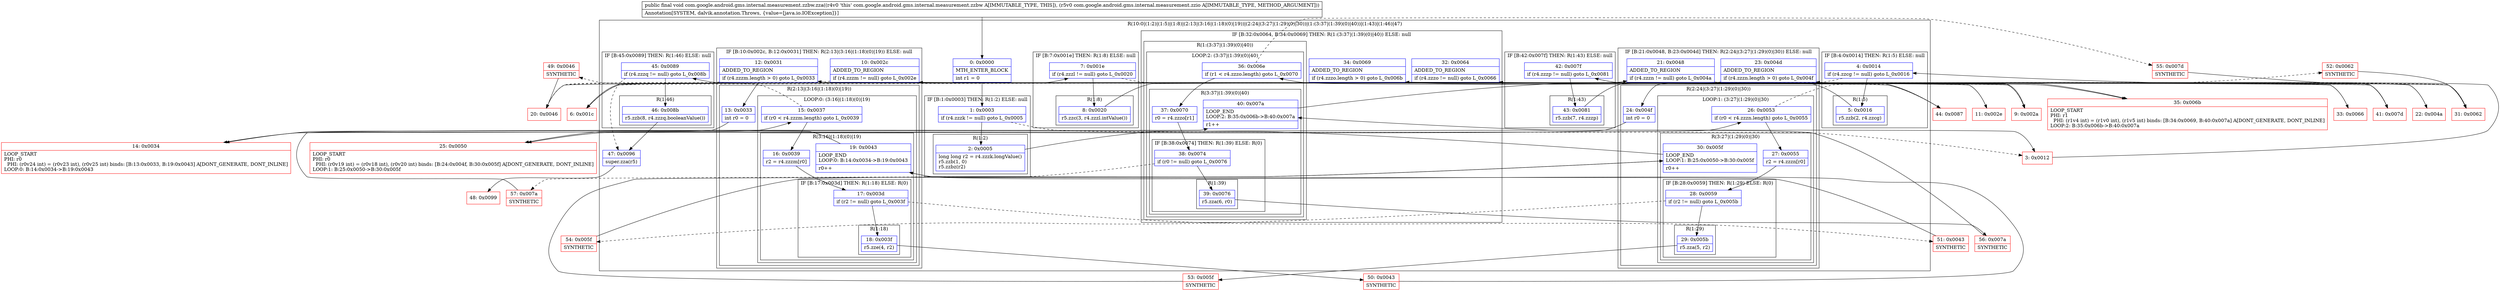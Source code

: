 digraph "CFG forcom.google.android.gms.internal.measurement.zzbw.zza(Lcom\/google\/android\/gms\/internal\/measurement\/zzio;)V" {
subgraph cluster_Region_1677891313 {
label = "R(10:0|(1:2)|(1:5)|(1:8)|(2:13|(3:16|(1:18)(0)|19))|(2:24|(3:27|(1:29)(0)|30))|(1:(3:37|(1:39)(0)|40))|(1:43)|(1:46)|47)";
node [shape=record,color=blue];
Node_0 [shape=record,label="{0\:\ 0x0000|MTH_ENTER_BLOCK\l|int r1 = 0\l}"];
subgraph cluster_IfRegion_741301360 {
label = "IF [B:1:0x0003] THEN: R(1:2) ELSE: null";
node [shape=record,color=blue];
Node_1 [shape=record,label="{1\:\ 0x0003|if (r4.zzzk != null) goto L_0x0005\l}"];
subgraph cluster_Region_485216195 {
label = "R(1:2)";
node [shape=record,color=blue];
Node_2 [shape=record,label="{2\:\ 0x0005|long long r2 = r4.zzzk.longValue()\lr5.zzb(1, 0)\lr5.zzbz(r2)\l}"];
}
}
subgraph cluster_IfRegion_466903632 {
label = "IF [B:4:0x0014] THEN: R(1:5) ELSE: null";
node [shape=record,color=blue];
Node_4 [shape=record,label="{4\:\ 0x0014|if (r4.zzcg != null) goto L_0x0016\l}"];
subgraph cluster_Region_105331920 {
label = "R(1:5)";
node [shape=record,color=blue];
Node_5 [shape=record,label="{5\:\ 0x0016|r5.zzb(2, r4.zzcg)\l}"];
}
}
subgraph cluster_IfRegion_1548624372 {
label = "IF [B:7:0x001e] THEN: R(1:8) ELSE: null";
node [shape=record,color=blue];
Node_7 [shape=record,label="{7\:\ 0x001e|if (r4.zzzl != null) goto L_0x0020\l}"];
subgraph cluster_Region_181680849 {
label = "R(1:8)";
node [shape=record,color=blue];
Node_8 [shape=record,label="{8\:\ 0x0020|r5.zzc(3, r4.zzzl.intValue())\l}"];
}
}
subgraph cluster_IfRegion_850009913 {
label = "IF [B:10:0x002c, B:12:0x0031] THEN: R(2:13|(3:16|(1:18)(0)|19)) ELSE: null";
node [shape=record,color=blue];
Node_10 [shape=record,label="{10\:\ 0x002c|ADDED_TO_REGION\l|if (r4.zzzm != null) goto L_0x002e\l}"];
Node_12 [shape=record,label="{12\:\ 0x0031|ADDED_TO_REGION\l|if (r4.zzzm.length \> 0) goto L_0x0033\l}"];
subgraph cluster_Region_494273927 {
label = "R(2:13|(3:16|(1:18)(0)|19))";
node [shape=record,color=blue];
Node_13 [shape=record,label="{13\:\ 0x0033|int r0 = 0\l}"];
subgraph cluster_LoopRegion_229905408 {
label = "LOOP:0: (3:16|(1:18)(0)|19)";
node [shape=record,color=blue];
Node_15 [shape=record,label="{15\:\ 0x0037|if (r0 \< r4.zzzm.length) goto L_0x0039\l}"];
subgraph cluster_Region_381164610 {
label = "R(3:16|(1:18)(0)|19)";
node [shape=record,color=blue];
Node_16 [shape=record,label="{16\:\ 0x0039|r2 = r4.zzzm[r0]\l}"];
subgraph cluster_IfRegion_551081411 {
label = "IF [B:17:0x003d] THEN: R(1:18) ELSE: R(0)";
node [shape=record,color=blue];
Node_17 [shape=record,label="{17\:\ 0x003d|if (r2 != null) goto L_0x003f\l}"];
subgraph cluster_Region_191979963 {
label = "R(1:18)";
node [shape=record,color=blue];
Node_18 [shape=record,label="{18\:\ 0x003f|r5.zze(4, r2)\l}"];
}
subgraph cluster_Region_1774253115 {
label = "R(0)";
node [shape=record,color=blue];
}
}
Node_19 [shape=record,label="{19\:\ 0x0043|LOOP_END\lLOOP:0: B:14:0x0034\-\>B:19:0x0043\l|r0++\l}"];
}
}
}
}
subgraph cluster_IfRegion_1148844311 {
label = "IF [B:21:0x0048, B:23:0x004d] THEN: R(2:24|(3:27|(1:29)(0)|30)) ELSE: null";
node [shape=record,color=blue];
Node_21 [shape=record,label="{21\:\ 0x0048|ADDED_TO_REGION\l|if (r4.zzzn != null) goto L_0x004a\l}"];
Node_23 [shape=record,label="{23\:\ 0x004d|ADDED_TO_REGION\l|if (r4.zzzn.length \> 0) goto L_0x004f\l}"];
subgraph cluster_Region_1427896414 {
label = "R(2:24|(3:27|(1:29)(0)|30))";
node [shape=record,color=blue];
Node_24 [shape=record,label="{24\:\ 0x004f|int r0 = 0\l}"];
subgraph cluster_LoopRegion_585718422 {
label = "LOOP:1: (3:27|(1:29)(0)|30)";
node [shape=record,color=blue];
Node_26 [shape=record,label="{26\:\ 0x0053|if (r0 \< r4.zzzn.length) goto L_0x0055\l}"];
subgraph cluster_Region_1832100814 {
label = "R(3:27|(1:29)(0)|30)";
node [shape=record,color=blue];
Node_27 [shape=record,label="{27\:\ 0x0055|r2 = r4.zzzn[r0]\l}"];
subgraph cluster_IfRegion_580230089 {
label = "IF [B:28:0x0059] THEN: R(1:29) ELSE: R(0)";
node [shape=record,color=blue];
Node_28 [shape=record,label="{28\:\ 0x0059|if (r2 != null) goto L_0x005b\l}"];
subgraph cluster_Region_1285214860 {
label = "R(1:29)";
node [shape=record,color=blue];
Node_29 [shape=record,label="{29\:\ 0x005b|r5.zza(5, r2)\l}"];
}
subgraph cluster_Region_1193290569 {
label = "R(0)";
node [shape=record,color=blue];
}
}
Node_30 [shape=record,label="{30\:\ 0x005f|LOOP_END\lLOOP:1: B:25:0x0050\-\>B:30:0x005f\l|r0++\l}"];
}
}
}
}
subgraph cluster_IfRegion_796259537 {
label = "IF [B:32:0x0064, B:34:0x0069] THEN: R(1:(3:37|(1:39)(0)|40)) ELSE: null";
node [shape=record,color=blue];
Node_32 [shape=record,label="{32\:\ 0x0064|ADDED_TO_REGION\l|if (r4.zzzo != null) goto L_0x0066\l}"];
Node_34 [shape=record,label="{34\:\ 0x0069|ADDED_TO_REGION\l|if (r4.zzzo.length \> 0) goto L_0x006b\l}"];
subgraph cluster_Region_565209381 {
label = "R(1:(3:37|(1:39)(0)|40))";
node [shape=record,color=blue];
subgraph cluster_LoopRegion_992264493 {
label = "LOOP:2: (3:37|(1:39)(0)|40)";
node [shape=record,color=blue];
Node_36 [shape=record,label="{36\:\ 0x006e|if (r1 \< r4.zzzo.length) goto L_0x0070\l}"];
subgraph cluster_Region_1748791076 {
label = "R(3:37|(1:39)(0)|40)";
node [shape=record,color=blue];
Node_37 [shape=record,label="{37\:\ 0x0070|r0 = r4.zzzo[r1]\l}"];
subgraph cluster_IfRegion_2098782051 {
label = "IF [B:38:0x0074] THEN: R(1:39) ELSE: R(0)";
node [shape=record,color=blue];
Node_38 [shape=record,label="{38\:\ 0x0074|if (r0 != null) goto L_0x0076\l}"];
subgraph cluster_Region_2102099821 {
label = "R(1:39)";
node [shape=record,color=blue];
Node_39 [shape=record,label="{39\:\ 0x0076|r5.zza(6, r0)\l}"];
}
subgraph cluster_Region_1603328160 {
label = "R(0)";
node [shape=record,color=blue];
}
}
Node_40 [shape=record,label="{40\:\ 0x007a|LOOP_END\lLOOP:2: B:35:0x006b\-\>B:40:0x007a\l|r1++\l}"];
}
}
}
}
subgraph cluster_IfRegion_1117800406 {
label = "IF [B:42:0x007f] THEN: R(1:43) ELSE: null";
node [shape=record,color=blue];
Node_42 [shape=record,label="{42\:\ 0x007f|if (r4.zzzp != null) goto L_0x0081\l}"];
subgraph cluster_Region_2046327590 {
label = "R(1:43)";
node [shape=record,color=blue];
Node_43 [shape=record,label="{43\:\ 0x0081|r5.zzb(7, r4.zzzp)\l}"];
}
}
subgraph cluster_IfRegion_1609487203 {
label = "IF [B:45:0x0089] THEN: R(1:46) ELSE: null";
node [shape=record,color=blue];
Node_45 [shape=record,label="{45\:\ 0x0089|if (r4.zzzq != null) goto L_0x008b\l}"];
subgraph cluster_Region_115492326 {
label = "R(1:46)";
node [shape=record,color=blue];
Node_46 [shape=record,label="{46\:\ 0x008b|r5.zzb(8, r4.zzzq.booleanValue())\l}"];
}
}
Node_47 [shape=record,label="{47\:\ 0x0096|super.zza(r5)\l}"];
}
Node_3 [shape=record,color=red,label="{3\:\ 0x0012}"];
Node_6 [shape=record,color=red,label="{6\:\ 0x001c}"];
Node_9 [shape=record,color=red,label="{9\:\ 0x002a}"];
Node_11 [shape=record,color=red,label="{11\:\ 0x002e}"];
Node_14 [shape=record,color=red,label="{14\:\ 0x0034|LOOP_START\lPHI: r0 \l  PHI: (r0v24 int) = (r0v23 int), (r0v25 int) binds: [B:13:0x0033, B:19:0x0043] A[DONT_GENERATE, DONT_INLINE]\lLOOP:0: B:14:0x0034\-\>B:19:0x0043\l}"];
Node_20 [shape=record,color=red,label="{20\:\ 0x0046}"];
Node_22 [shape=record,color=red,label="{22\:\ 0x004a}"];
Node_25 [shape=record,color=red,label="{25\:\ 0x0050|LOOP_START\lPHI: r0 \l  PHI: (r0v19 int) = (r0v18 int), (r0v20 int) binds: [B:24:0x004f, B:30:0x005f] A[DONT_GENERATE, DONT_INLINE]\lLOOP:1: B:25:0x0050\-\>B:30:0x005f\l}"];
Node_31 [shape=record,color=red,label="{31\:\ 0x0062}"];
Node_33 [shape=record,color=red,label="{33\:\ 0x0066}"];
Node_35 [shape=record,color=red,label="{35\:\ 0x006b|LOOP_START\lPHI: r1 \l  PHI: (r1v4 int) = (r1v0 int), (r1v5 int) binds: [B:34:0x0069, B:40:0x007a] A[DONT_GENERATE, DONT_INLINE]\lLOOP:2: B:35:0x006b\-\>B:40:0x007a\l}"];
Node_41 [shape=record,color=red,label="{41\:\ 0x007d}"];
Node_44 [shape=record,color=red,label="{44\:\ 0x0087}"];
Node_48 [shape=record,color=red,label="{48\:\ 0x0099}"];
Node_49 [shape=record,color=red,label="{49\:\ 0x0046|SYNTHETIC\l}"];
Node_50 [shape=record,color=red,label="{50\:\ 0x0043|SYNTHETIC\l}"];
Node_51 [shape=record,color=red,label="{51\:\ 0x0043|SYNTHETIC\l}"];
Node_52 [shape=record,color=red,label="{52\:\ 0x0062|SYNTHETIC\l}"];
Node_53 [shape=record,color=red,label="{53\:\ 0x005f|SYNTHETIC\l}"];
Node_54 [shape=record,color=red,label="{54\:\ 0x005f|SYNTHETIC\l}"];
Node_55 [shape=record,color=red,label="{55\:\ 0x007d|SYNTHETIC\l}"];
Node_56 [shape=record,color=red,label="{56\:\ 0x007a|SYNTHETIC\l}"];
Node_57 [shape=record,color=red,label="{57\:\ 0x007a|SYNTHETIC\l}"];
MethodNode[shape=record,label="{public final void com.google.android.gms.internal.measurement.zzbw.zza((r4v0 'this' com.google.android.gms.internal.measurement.zzbw A[IMMUTABLE_TYPE, THIS]), (r5v0 com.google.android.gms.internal.measurement.zzio A[IMMUTABLE_TYPE, METHOD_ARGUMENT]))  | Annotation[SYSTEM, dalvik.annotation.Throws, \{value=[java.io.IOException]\}]\l}"];
MethodNode -> Node_0;
Node_0 -> Node_1;
Node_1 -> Node_2;
Node_1 -> Node_3[style=dashed];
Node_2 -> Node_3;
Node_4 -> Node_5;
Node_4 -> Node_6[style=dashed];
Node_5 -> Node_6;
Node_7 -> Node_8;
Node_7 -> Node_9[style=dashed];
Node_8 -> Node_9;
Node_10 -> Node_11;
Node_10 -> Node_20[style=dashed];
Node_12 -> Node_13;
Node_12 -> Node_20[style=dashed];
Node_13 -> Node_14;
Node_15 -> Node_16;
Node_15 -> Node_49[style=dashed];
Node_16 -> Node_17;
Node_17 -> Node_18;
Node_17 -> Node_51[style=dashed];
Node_18 -> Node_50;
Node_19 -> Node_14;
Node_21 -> Node_22;
Node_21 -> Node_31[style=dashed];
Node_23 -> Node_24;
Node_23 -> Node_31[style=dashed];
Node_24 -> Node_25;
Node_26 -> Node_27;
Node_26 -> Node_52[style=dashed];
Node_27 -> Node_28;
Node_28 -> Node_29;
Node_28 -> Node_54[style=dashed];
Node_29 -> Node_53;
Node_30 -> Node_25;
Node_32 -> Node_33;
Node_32 -> Node_41[style=dashed];
Node_34 -> Node_35;
Node_34 -> Node_41[style=dashed];
Node_36 -> Node_37;
Node_36 -> Node_55[style=dashed];
Node_37 -> Node_38;
Node_38 -> Node_39;
Node_38 -> Node_57[style=dashed];
Node_39 -> Node_56;
Node_40 -> Node_35;
Node_42 -> Node_43;
Node_42 -> Node_44[style=dashed];
Node_43 -> Node_44;
Node_45 -> Node_46;
Node_45 -> Node_47[style=dashed];
Node_46 -> Node_47;
Node_47 -> Node_48;
Node_3 -> Node_4;
Node_6 -> Node_7;
Node_9 -> Node_10;
Node_11 -> Node_12;
Node_14 -> Node_15;
Node_20 -> Node_21;
Node_22 -> Node_23;
Node_25 -> Node_26;
Node_31 -> Node_32;
Node_33 -> Node_34;
Node_35 -> Node_36;
Node_41 -> Node_42;
Node_44 -> Node_45;
Node_49 -> Node_20;
Node_50 -> Node_19;
Node_51 -> Node_19;
Node_52 -> Node_31;
Node_53 -> Node_30;
Node_54 -> Node_30;
Node_55 -> Node_41;
Node_56 -> Node_40;
Node_57 -> Node_40;
}

